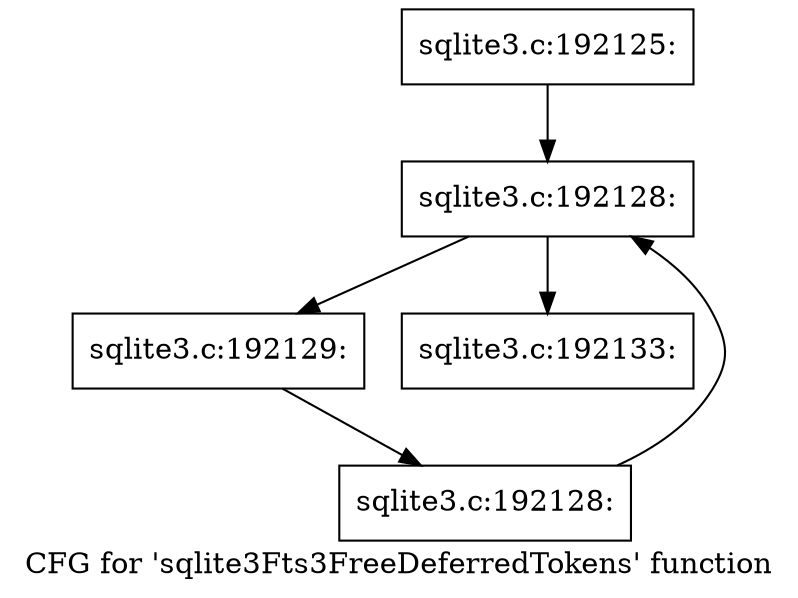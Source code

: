 digraph "CFG for 'sqlite3Fts3FreeDeferredTokens' function" {
	label="CFG for 'sqlite3Fts3FreeDeferredTokens' function";

	Node0x55c0fadbb160 [shape=record,label="{sqlite3.c:192125:}"];
	Node0x55c0fadbb160 -> Node0x55c0fadbe040;
	Node0x55c0fadbe040 [shape=record,label="{sqlite3.c:192128:}"];
	Node0x55c0fadbe040 -> Node0x55c0fadbe1f0;
	Node0x55c0fadbe040 -> Node0x55c0fadbd580;
	Node0x55c0fadbe1f0 [shape=record,label="{sqlite3.c:192129:}"];
	Node0x55c0fadbe1f0 -> Node0x55c0fadbe160;
	Node0x55c0fadbe160 [shape=record,label="{sqlite3.c:192128:}"];
	Node0x55c0fadbe160 -> Node0x55c0fadbe040;
	Node0x55c0fadbd580 [shape=record,label="{sqlite3.c:192133:}"];
}
